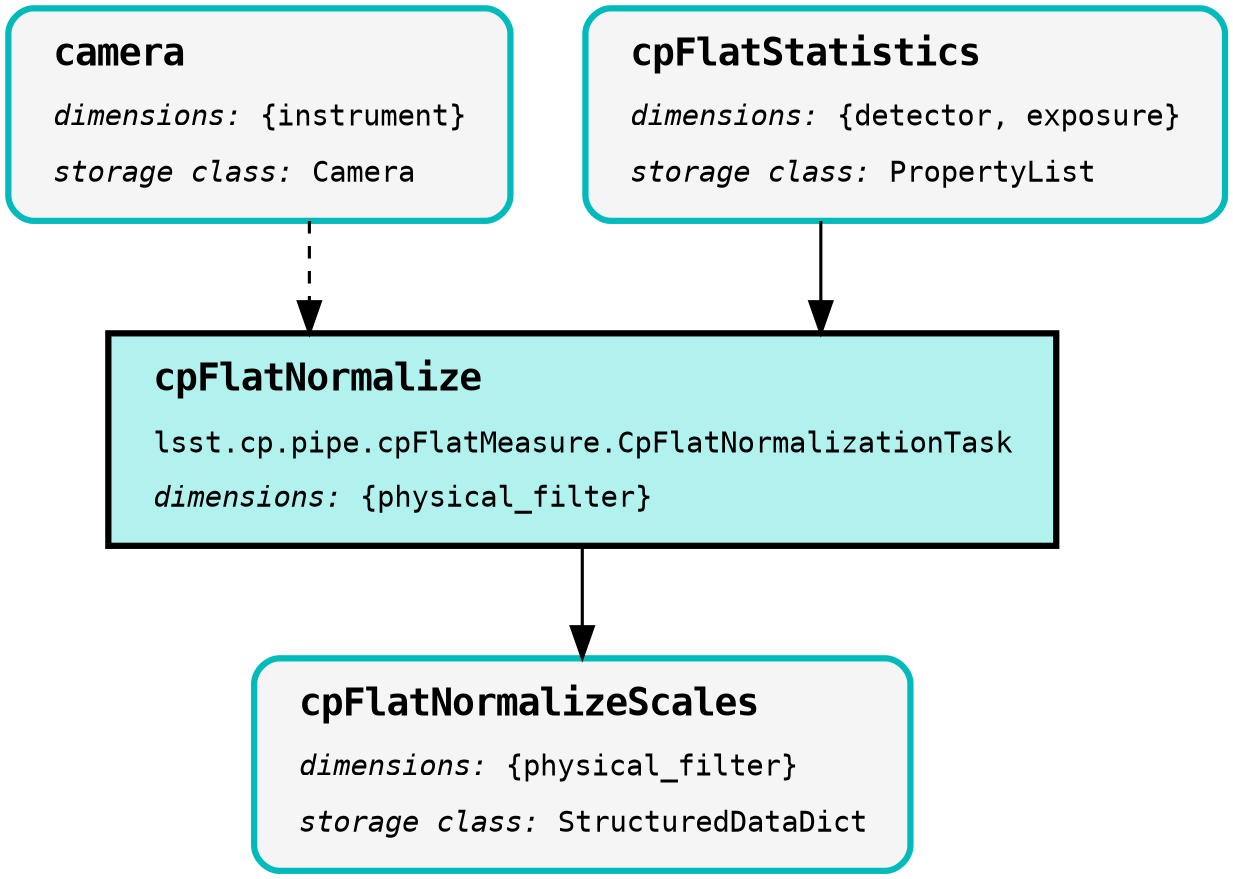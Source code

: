 digraph Pipeline {
graph [splines="ortho", nodesep="0.5", ranksep="0.75"];
node [shape="box", fontname="Monospace", fontsize="14", margin="0.2,0.1", penwidth="3"];
edge [color="black", arrowsize="1.5", penwidth="1.5", pad="10mm"];
"cpFlatNormalize:2" [style="filled", color="black", fillcolor="#B1F2EF", label=<<TABLE BORDER="0" CELLPADDING="5"><TR><TD ALIGN="LEFT"><B><FONT POINT-SIZE="18">cpFlatNormalize</FONT></B></TD></TR><TR><TD ALIGN="LEFT">lsst.cp.pipe.cpFlatMeasure.CpFlatNormalizationTask</TD></TR><TR><TD ALIGN="LEFT"><I>dimensions:</I>&nbsp;{physical_filter}</TD></TR></TABLE>>];
"camera:0" [style="rounded,filled,bold", color="#00BABC", fillcolor="#F5F5F5", label=<<TABLE BORDER="0" CELLPADDING="5"><TR><TD ALIGN="LEFT"><B><FONT POINT-SIZE="18">camera</FONT></B></TD></TR><TR><TD ALIGN="LEFT"><I>dimensions:</I>&nbsp;{instrument}</TD></TR><TR><TD ALIGN="LEFT"><I>storage class:</I>&nbsp;Camera</TD></TR></TABLE>>];
"cpFlatStatistics:0" [style="rounded,filled,bold", color="#00BABC", fillcolor="#F5F5F5", label=<<TABLE BORDER="0" CELLPADDING="5"><TR><TD ALIGN="LEFT"><B><FONT POINT-SIZE="18">cpFlatStatistics</FONT></B></TD></TR><TR><TD ALIGN="LEFT"><I>dimensions:</I>&nbsp;{detector, exposure}</TD></TR><TR><TD ALIGN="LEFT"><I>storage class:</I>&nbsp;PropertyList</TD></TR></TABLE>>];
"cpFlatNormalizeScales:0" [style="rounded,filled,bold", color="#00BABC", fillcolor="#F5F5F5", label=<<TABLE BORDER="0" CELLPADDING="5"><TR><TD ALIGN="LEFT"><B><FONT POINT-SIZE="18">cpFlatNormalizeScales</FONT></B></TD></TR><TR><TD ALIGN="LEFT"><I>dimensions:</I>&nbsp;{physical_filter}</TD></TR><TR><TD ALIGN="LEFT"><I>storage class:</I>&nbsp;StructuredDataDict</TD></TR></TABLE>>];
"cpFlatNormalize:2" -> "cpFlatNormalizeScales:0";
"camera:0" -> "cpFlatNormalize:2" [style="dashed"];
"cpFlatStatistics:0" -> "cpFlatNormalize:2";
}
